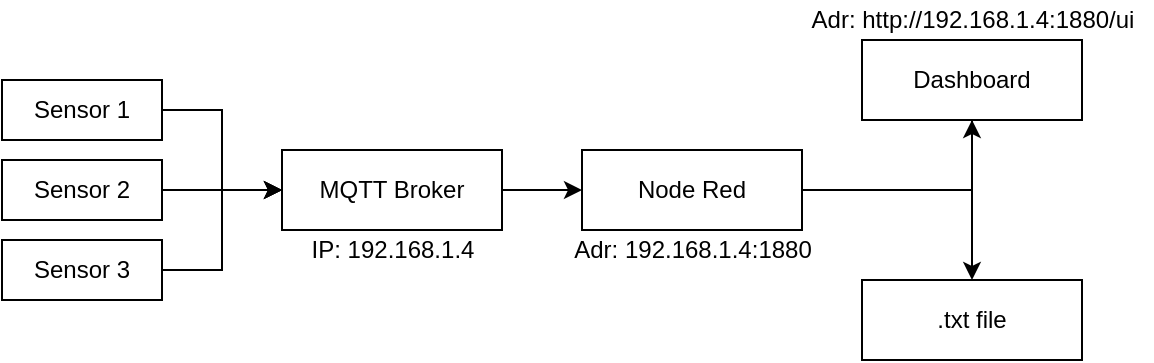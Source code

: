<mxfile version="13.6.5" type="github">
  <diagram id="EBhmsqUILHJAZAa3F6eM" name="Page-1">
    <mxGraphModel dx="1038" dy="499" grid="1" gridSize="10" guides="1" tooltips="1" connect="1" arrows="1" fold="1" page="1" pageScale="1" pageWidth="827" pageHeight="1169" math="0" shadow="0">
      <root>
        <mxCell id="0" />
        <mxCell id="1" parent="0" />
        <mxCell id="cU8NM1DmRUofaHlGW6VY-6" style="edgeStyle=orthogonalEdgeStyle;rounded=0;orthogonalLoop=1;jettySize=auto;html=1;entryX=0;entryY=0.5;entryDx=0;entryDy=0;" parent="1" source="cU8NM1DmRUofaHlGW6VY-1" target="cU8NM1DmRUofaHlGW6VY-5" edge="1">
          <mxGeometry relative="1" as="geometry" />
        </mxCell>
        <mxCell id="cU8NM1DmRUofaHlGW6VY-1" value="Sensor 1" style="rounded=0;whiteSpace=wrap;html=1;" parent="1" vertex="1">
          <mxGeometry x="80" y="120" width="80" height="30" as="geometry" />
        </mxCell>
        <mxCell id="cU8NM1DmRUofaHlGW6VY-7" value="" style="edgeStyle=orthogonalEdgeStyle;rounded=0;orthogonalLoop=1;jettySize=auto;html=1;" parent="1" source="cU8NM1DmRUofaHlGW6VY-2" target="cU8NM1DmRUofaHlGW6VY-5" edge="1">
          <mxGeometry relative="1" as="geometry" />
        </mxCell>
        <mxCell id="cU8NM1DmRUofaHlGW6VY-2" value="Sensor 2" style="rounded=0;whiteSpace=wrap;html=1;" parent="1" vertex="1">
          <mxGeometry x="80" y="160" width="80" height="30" as="geometry" />
        </mxCell>
        <mxCell id="cU8NM1DmRUofaHlGW6VY-8" value="" style="edgeStyle=orthogonalEdgeStyle;rounded=0;orthogonalLoop=1;jettySize=auto;html=1;" parent="1" source="cU8NM1DmRUofaHlGW6VY-3" target="cU8NM1DmRUofaHlGW6VY-5" edge="1">
          <mxGeometry relative="1" as="geometry">
            <Array as="points">
              <mxPoint x="190" y="215" />
              <mxPoint x="190" y="175" />
            </Array>
          </mxGeometry>
        </mxCell>
        <mxCell id="cU8NM1DmRUofaHlGW6VY-3" value="Sensor 3" style="rounded=0;whiteSpace=wrap;html=1;" parent="1" vertex="1">
          <mxGeometry x="80" y="200" width="80" height="30" as="geometry" />
        </mxCell>
        <mxCell id="cU8NM1DmRUofaHlGW6VY-11" value="" style="edgeStyle=orthogonalEdgeStyle;rounded=0;orthogonalLoop=1;jettySize=auto;html=1;" parent="1" source="cU8NM1DmRUofaHlGW6VY-5" target="cU8NM1DmRUofaHlGW6VY-10" edge="1">
          <mxGeometry relative="1" as="geometry" />
        </mxCell>
        <mxCell id="cU8NM1DmRUofaHlGW6VY-5" value="MQTT Broker" style="rounded=0;whiteSpace=wrap;html=1;" parent="1" vertex="1">
          <mxGeometry x="220" y="155" width="110" height="40" as="geometry" />
        </mxCell>
        <mxCell id="cU8NM1DmRUofaHlGW6VY-13" value="" style="edgeStyle=orthogonalEdgeStyle;rounded=0;orthogonalLoop=1;jettySize=auto;html=1;" parent="1" source="cU8NM1DmRUofaHlGW6VY-10" target="cU8NM1DmRUofaHlGW6VY-12" edge="1">
          <mxGeometry relative="1" as="geometry" />
        </mxCell>
        <mxCell id="cU8NM1DmRUofaHlGW6VY-10" value="Node Red" style="rounded=0;whiteSpace=wrap;html=1;" parent="1" vertex="1">
          <mxGeometry x="370" y="155" width="110" height="40" as="geometry" />
        </mxCell>
        <mxCell id="cU8NM1DmRUofaHlGW6VY-15" value="" style="edgeStyle=orthogonalEdgeStyle;rounded=0;orthogonalLoop=1;jettySize=auto;html=1;" parent="1" source="cU8NM1DmRUofaHlGW6VY-12" target="cU8NM1DmRUofaHlGW6VY-14" edge="1">
          <mxGeometry relative="1" as="geometry" />
        </mxCell>
        <mxCell id="cU8NM1DmRUofaHlGW6VY-12" value="Dashboard" style="rounded=0;whiteSpace=wrap;html=1;" parent="1" vertex="1">
          <mxGeometry x="510" y="100" width="110" height="40" as="geometry" />
        </mxCell>
        <mxCell id="cU8NM1DmRUofaHlGW6VY-14" value=".txt file" style="rounded=0;whiteSpace=wrap;html=1;" parent="1" vertex="1">
          <mxGeometry x="510" y="220" width="110" height="40" as="geometry" />
        </mxCell>
        <mxCell id="cU8NM1DmRUofaHlGW6VY-16" value="IP: 192.168.1.4" style="text;html=1;align=center;verticalAlign=middle;resizable=0;points=[];autosize=1;" parent="1" vertex="1">
          <mxGeometry x="225" y="195" width="100" height="20" as="geometry" />
        </mxCell>
        <mxCell id="cU8NM1DmRUofaHlGW6VY-17" value="Adr: 192.168.1.4:1880" style="text;html=1;align=center;verticalAlign=middle;resizable=0;points=[];autosize=1;" parent="1" vertex="1">
          <mxGeometry x="360" y="195" width="130" height="20" as="geometry" />
        </mxCell>
        <mxCell id="cU8NM1DmRUofaHlGW6VY-18" value="Adr:&amp;nbsp;http://192.168.1.4:1880/ui" style="text;html=1;align=center;verticalAlign=middle;resizable=0;points=[];autosize=1;" parent="1" vertex="1">
          <mxGeometry x="475" y="80" width="180" height="20" as="geometry" />
        </mxCell>
      </root>
    </mxGraphModel>
  </diagram>
</mxfile>
